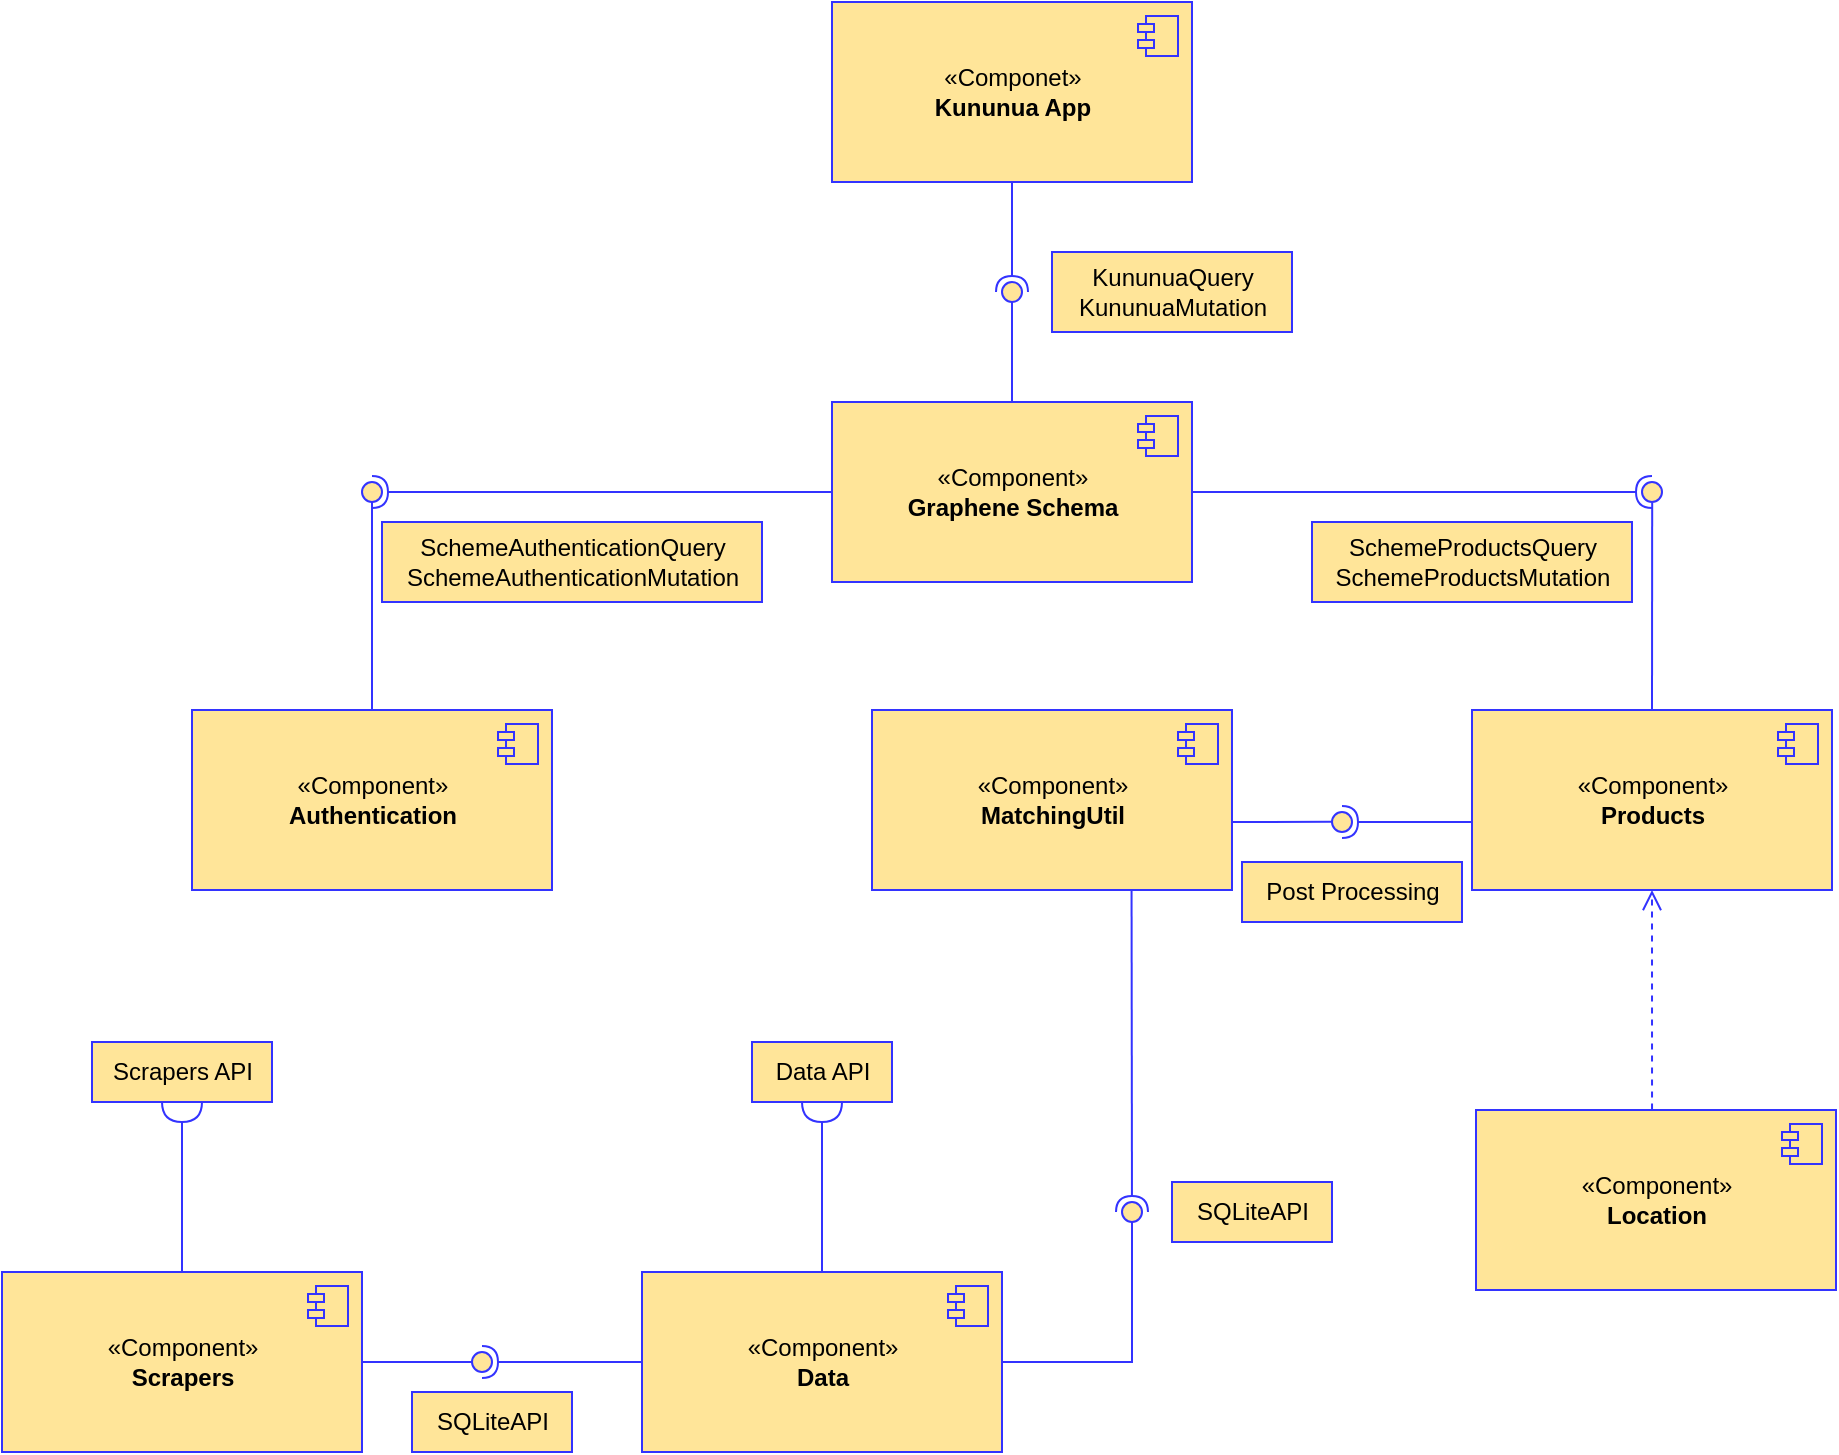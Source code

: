 <mxfile version="21.3.7" type="device">
  <diagram id="_8XqnitCR5riVehCX4SC" name="Página-1">
    <mxGraphModel dx="1451" dy="2221" grid="1" gridSize="10" guides="1" tooltips="1" connect="1" arrows="1" fold="1" page="1" pageScale="1" pageWidth="827" pageHeight="1169" math="0" shadow="0">
      <root>
        <mxCell id="0" />
        <mxCell id="1" parent="0" />
        <mxCell id="JRvN3a9iTkNBa2zJibEE-9" value="«Componet»&lt;br&gt;&lt;b&gt;Kununua App&lt;/b&gt;" style="html=1;dropTarget=0;shadow=0;fillColor=#FFE599;strokeColor=#3333FF;" parent="1" vertex="1">
          <mxGeometry x="1090" y="-10" width="180" height="90" as="geometry" />
        </mxCell>
        <mxCell id="JRvN3a9iTkNBa2zJibEE-10" value="" style="shape=module;jettyWidth=8;jettyHeight=4;shadow=0;fillColor=#FFE599;strokeColor=#3333FF;" parent="JRvN3a9iTkNBa2zJibEE-9" vertex="1">
          <mxGeometry x="1" width="20" height="20" relative="1" as="geometry">
            <mxPoint x="-27" y="7" as="offset" />
          </mxGeometry>
        </mxCell>
        <mxCell id="JRvN3a9iTkNBa2zJibEE-11" value="«Component»&lt;br&gt;&lt;b&gt;Graphene Schema&lt;/b&gt;" style="html=1;dropTarget=0;shadow=0;fillColor=#FFE599;strokeColor=#3333FF;" parent="1" vertex="1">
          <mxGeometry x="1090" y="190" width="180" height="90" as="geometry" />
        </mxCell>
        <mxCell id="JRvN3a9iTkNBa2zJibEE-12" value="" style="shape=module;jettyWidth=8;jettyHeight=4;shadow=0;fillColor=#FFE599;strokeColor=#3333FF;" parent="JRvN3a9iTkNBa2zJibEE-11" vertex="1">
          <mxGeometry x="1" width="20" height="20" relative="1" as="geometry">
            <mxPoint x="-27" y="7" as="offset" />
          </mxGeometry>
        </mxCell>
        <mxCell id="3MMH90Jp72VdnezdmtRq-1" value="«Component»&lt;br&gt;&lt;b&gt;Authentication&lt;/b&gt;" style="html=1;dropTarget=0;shadow=0;fillColor=#FFE599;strokeColor=#3333FF;" parent="1" vertex="1">
          <mxGeometry x="770" y="344" width="180" height="90" as="geometry" />
        </mxCell>
        <mxCell id="3MMH90Jp72VdnezdmtRq-2" value="" style="shape=module;jettyWidth=8;jettyHeight=4;shadow=0;fillColor=#FFE599;strokeColor=#3333FF;" parent="3MMH90Jp72VdnezdmtRq-1" vertex="1">
          <mxGeometry x="1" width="20" height="20" relative="1" as="geometry">
            <mxPoint x="-27" y="7" as="offset" />
          </mxGeometry>
        </mxCell>
        <mxCell id="3MMH90Jp72VdnezdmtRq-3" value="«Component»&lt;br&gt;&lt;b&gt;Data&lt;/b&gt;" style="html=1;dropTarget=0;shadow=0;fillColor=#FFE599;strokeColor=#3333FF;" parent="1" vertex="1">
          <mxGeometry x="995" y="625" width="180" height="90" as="geometry" />
        </mxCell>
        <mxCell id="3MMH90Jp72VdnezdmtRq-4" value="" style="shape=module;jettyWidth=8;jettyHeight=4;shadow=0;fillColor=#FFE599;strokeColor=#3333FF;" parent="3MMH90Jp72VdnezdmtRq-3" vertex="1">
          <mxGeometry x="1" width="20" height="20" relative="1" as="geometry">
            <mxPoint x="-27" y="7" as="offset" />
          </mxGeometry>
        </mxCell>
        <mxCell id="3MMH90Jp72VdnezdmtRq-7" value="«Component»&lt;br&gt;&lt;b&gt;Location&lt;br&gt;&lt;/b&gt;" style="html=1;dropTarget=0;shadow=0;fillColor=#FFE599;strokeColor=#3333FF;" parent="1" vertex="1">
          <mxGeometry x="1412" y="544" width="180" height="90" as="geometry" />
        </mxCell>
        <mxCell id="3MMH90Jp72VdnezdmtRq-8" value="" style="shape=module;jettyWidth=8;jettyHeight=4;shadow=0;fillColor=#FFE599;strokeColor=#3333FF;" parent="3MMH90Jp72VdnezdmtRq-7" vertex="1">
          <mxGeometry x="1" width="20" height="20" relative="1" as="geometry">
            <mxPoint x="-27" y="7" as="offset" />
          </mxGeometry>
        </mxCell>
        <mxCell id="3MMH90Jp72VdnezdmtRq-9" value="«Component»&lt;br&gt;&lt;b&gt;Products&lt;br&gt;&lt;/b&gt;" style="html=1;dropTarget=0;shadow=0;fillColor=#FFE599;strokeColor=#3333FF;" parent="1" vertex="1">
          <mxGeometry x="1410" y="344" width="180" height="90" as="geometry" />
        </mxCell>
        <mxCell id="3MMH90Jp72VdnezdmtRq-10" value="" style="shape=module;jettyWidth=8;jettyHeight=4;shadow=0;fillColor=#FFE599;strokeColor=#3333FF;" parent="3MMH90Jp72VdnezdmtRq-9" vertex="1">
          <mxGeometry x="1" width="20" height="20" relative="1" as="geometry">
            <mxPoint x="-27" y="7" as="offset" />
          </mxGeometry>
        </mxCell>
        <mxCell id="3MMH90Jp72VdnezdmtRq-11" value="«Component»&lt;br&gt;&lt;b&gt;Scrapers&lt;br&gt;&lt;/b&gt;" style="html=1;dropTarget=0;shadow=0;fillColor=#FFE599;strokeColor=#3333FF;" parent="1" vertex="1">
          <mxGeometry x="675" y="625" width="180" height="90" as="geometry" />
        </mxCell>
        <mxCell id="3MMH90Jp72VdnezdmtRq-12" value="" style="shape=module;jettyWidth=8;jettyHeight=4;shadow=0;fillColor=#FFE599;strokeColor=#3333FF;" parent="3MMH90Jp72VdnezdmtRq-11" vertex="1">
          <mxGeometry x="1" width="20" height="20" relative="1" as="geometry">
            <mxPoint x="-27" y="7" as="offset" />
          </mxGeometry>
        </mxCell>
        <mxCell id="3MMH90Jp72VdnezdmtRq-23" value="" style="rounded=0;orthogonalLoop=1;jettySize=auto;html=1;endArrow=halfCircle;endFill=0;endSize=6;strokeWidth=1;shadow=0;fillColor=#FFE599;strokeColor=#3333FF;exitX=0.5;exitY=1;exitDx=0;exitDy=0;entryX=0.5;entryY=0.5;entryDx=0;entryDy=0;entryPerimeter=0;" parent="1" source="JRvN3a9iTkNBa2zJibEE-9" target="3MMH90Jp72VdnezdmtRq-26" edge="1">
          <mxGeometry relative="1" as="geometry">
            <mxPoint x="1330" y="90" as="sourcePoint" />
            <Array as="points">
              <mxPoint x="1180" y="110" />
              <mxPoint x="1180" y="120" />
            </Array>
            <mxPoint x="1310" y="170" as="targetPoint" />
          </mxGeometry>
        </mxCell>
        <mxCell id="3MMH90Jp72VdnezdmtRq-26" value="" style="ellipse;whiteSpace=wrap;html=1;fontFamily=Helvetica;fontSize=12;fontColor=#000000;align=center;strokeColor=#3333FF;fillColor=#FFE599;points=[];aspect=fixed;resizable=0;shadow=0;" parent="1" vertex="1">
          <mxGeometry x="1175" y="130" width="10" height="10" as="geometry" />
        </mxCell>
        <mxCell id="3MMH90Jp72VdnezdmtRq-27" value="" style="rounded=0;orthogonalLoop=1;jettySize=auto;html=1;endArrow=none;endFill=0;shadow=0;fillColor=#FFE599;strokeColor=#3333FF;exitX=0.5;exitY=0;exitDx=0;exitDy=0;" parent="1" source="JRvN3a9iTkNBa2zJibEE-11" edge="1">
          <mxGeometry relative="1" as="geometry">
            <mxPoint x="1380" y="270" as="sourcePoint" />
            <mxPoint x="1180" y="140" as="targetPoint" />
            <Array as="points">
              <mxPoint x="1180" y="170" />
            </Array>
          </mxGeometry>
        </mxCell>
        <mxCell id="3MMH90Jp72VdnezdmtRq-28" value="KununuaQuery&lt;br&gt;KununuaMutation" style="text;html=1;align=center;verticalAlign=middle;resizable=0;points=[];autosize=1;shadow=0;fillColor=#FFE599;strokeColor=#3333FF;" parent="1" vertex="1">
          <mxGeometry x="1200" y="115" width="120" height="40" as="geometry" />
        </mxCell>
        <mxCell id="3MMH90Jp72VdnezdmtRq-38" value="" style="rounded=0;orthogonalLoop=1;jettySize=auto;html=1;endArrow=none;endFill=0;shadow=0;fillColor=#FFE599;strokeColor=#3333FF;exitX=0.5;exitY=0;exitDx=0;exitDy=0;" parent="1" source="3MMH90Jp72VdnezdmtRq-1" target="3MMH90Jp72VdnezdmtRq-40" edge="1">
          <mxGeometry relative="1" as="geometry">
            <mxPoint x="890" y="250" as="sourcePoint" />
          </mxGeometry>
        </mxCell>
        <mxCell id="3MMH90Jp72VdnezdmtRq-39" value="" style="rounded=0;orthogonalLoop=1;jettySize=auto;html=1;endArrow=halfCircle;endFill=0;entryX=0.5;entryY=0.5;entryDx=0;entryDy=0;endSize=6;strokeWidth=1;shadow=0;fillColor=#FFE599;strokeColor=#3333FF;exitX=0;exitY=0.5;exitDx=0;exitDy=0;" parent="1" source="JRvN3a9iTkNBa2zJibEE-11" target="3MMH90Jp72VdnezdmtRq-40" edge="1">
          <mxGeometry relative="1" as="geometry">
            <mxPoint x="750" y="360" as="sourcePoint" />
          </mxGeometry>
        </mxCell>
        <mxCell id="3MMH90Jp72VdnezdmtRq-40" value="" style="ellipse;whiteSpace=wrap;html=1;fontFamily=Helvetica;fontSize=12;fontColor=#000000;align=center;strokeColor=#3333FF;fillColor=#FFE599;points=[];aspect=fixed;resizable=0;shadow=0;" parent="1" vertex="1">
          <mxGeometry x="855" y="230" width="10" height="10" as="geometry" />
        </mxCell>
        <mxCell id="3MMH90Jp72VdnezdmtRq-41" value="SchemeAuthenticationQuery&lt;br&gt;SchemeAuthenticationMutation" style="text;html=1;align=center;verticalAlign=middle;resizable=0;points=[];autosize=1;shadow=0;fillColor=#FFE599;strokeColor=#3333FF;" parent="1" vertex="1">
          <mxGeometry x="865" y="250" width="190" height="40" as="geometry" />
        </mxCell>
        <mxCell id="3MMH90Jp72VdnezdmtRq-42" value="SchemeProductsQuery&lt;br&gt;SchemeProductsMutation" style="text;html=1;align=center;verticalAlign=middle;resizable=0;points=[];autosize=1;shadow=0;fillColor=#FFE599;strokeColor=#3333FF;" parent="1" vertex="1">
          <mxGeometry x="1330" y="250" width="160" height="40" as="geometry" />
        </mxCell>
        <mxCell id="3MMH90Jp72VdnezdmtRq-44" value="" style="rounded=0;orthogonalLoop=1;jettySize=auto;html=1;endArrow=halfCircle;endFill=0;endSize=6;strokeWidth=1;shadow=0;fillColor=#FFE599;strokeColor=#3333FF;exitX=1;exitY=0.5;exitDx=0;exitDy=0;" parent="1" source="JRvN3a9iTkNBa2zJibEE-11" edge="1">
          <mxGeometry relative="1" as="geometry">
            <mxPoint x="1100" y="245" as="sourcePoint" />
            <mxPoint x="1500" y="235" as="targetPoint" />
          </mxGeometry>
        </mxCell>
        <mxCell id="3MMH90Jp72VdnezdmtRq-45" value="" style="ellipse;whiteSpace=wrap;html=1;fontFamily=Helvetica;fontSize=12;fontColor=#000000;align=center;strokeColor=#3333FF;fillColor=#FFE599;points=[];aspect=fixed;resizable=0;shadow=0;" parent="1" vertex="1">
          <mxGeometry x="1495" y="230" width="10" height="10" as="geometry" />
        </mxCell>
        <mxCell id="3MMH90Jp72VdnezdmtRq-46" value="" style="rounded=0;orthogonalLoop=1;jettySize=auto;html=1;endArrow=none;endFill=0;shadow=0;fillColor=#FFE599;strokeColor=#3333FF;exitX=0.5;exitY=0;exitDx=0;exitDy=0;entryX=0.509;entryY=1.037;entryDx=0;entryDy=0;entryPerimeter=0;" parent="1" source="3MMH90Jp72VdnezdmtRq-9" target="3MMH90Jp72VdnezdmtRq-45" edge="1">
          <mxGeometry relative="1" as="geometry">
            <mxPoint x="1499.55" y="454" as="sourcePoint" />
            <mxPoint x="1499.55" y="254" as="targetPoint" />
          </mxGeometry>
        </mxCell>
        <mxCell id="3MMH90Jp72VdnezdmtRq-48" value="" style="html=1;verticalAlign=bottom;endArrow=open;dashed=1;endSize=8;shadow=0;fillColor=#FFE599;strokeColor=#3333FF;entryX=0.5;entryY=1;entryDx=0;entryDy=0;exitX=0.489;exitY=-0.003;exitDx=0;exitDy=0;exitPerimeter=0;" parent="1" source="3MMH90Jp72VdnezdmtRq-7" target="3MMH90Jp72VdnezdmtRq-9" edge="1">
          <mxGeometry relative="1" as="geometry">
            <mxPoint x="1500" y="540" as="sourcePoint" />
            <mxPoint x="1505" y="498.47" as="targetPoint" />
            <Array as="points" />
          </mxGeometry>
        </mxCell>
        <mxCell id="3MMH90Jp72VdnezdmtRq-49" value="" style="shape=requiredInterface;html=1;verticalLabelPosition=bottom;direction=south;shadow=0;fillColor=#FFE599;strokeColor=#3333FF;" parent="1" vertex="1">
          <mxGeometry x="755" y="540" width="20" height="10" as="geometry" />
        </mxCell>
        <mxCell id="3MMH90Jp72VdnezdmtRq-50" value="Scrapers API" style="text;html=1;align=center;verticalAlign=middle;resizable=0;points=[];autosize=1;shadow=0;fillColor=#FFE599;strokeColor=#3333FF;" parent="1" vertex="1">
          <mxGeometry x="720" y="510" width="90" height="30" as="geometry" />
        </mxCell>
        <mxCell id="3MMH90Jp72VdnezdmtRq-51" value="" style="endArrow=none;html=1;shadow=0;fillColor=#FFE599;strokeColor=#3333FF;exitX=0.5;exitY=0;exitDx=0;exitDy=0;entryX=1;entryY=0.5;entryDx=0;entryDy=0;entryPerimeter=0;" parent="1" source="3MMH90Jp72VdnezdmtRq-11" target="3MMH90Jp72VdnezdmtRq-49" edge="1">
          <mxGeometry width="50" height="50" relative="1" as="geometry">
            <mxPoint x="764.71" y="608" as="sourcePoint" />
            <mxPoint x="764.71" y="548" as="targetPoint" />
            <Array as="points" />
          </mxGeometry>
        </mxCell>
        <mxCell id="3MMH90Jp72VdnezdmtRq-55" value="" style="shape=requiredInterface;html=1;verticalLabelPosition=bottom;direction=south;shadow=0;fillColor=#FFE599;strokeColor=#3333FF;" parent="1" vertex="1">
          <mxGeometry x="1075" y="540" width="20" height="10" as="geometry" />
        </mxCell>
        <mxCell id="3MMH90Jp72VdnezdmtRq-56" value="Data API" style="text;html=1;align=center;verticalAlign=middle;resizable=0;points=[];autosize=1;shadow=0;fillColor=#FFE599;strokeColor=#3333FF;" parent="1" vertex="1">
          <mxGeometry x="1050" y="510" width="70" height="30" as="geometry" />
        </mxCell>
        <mxCell id="3MMH90Jp72VdnezdmtRq-57" value="" style="endArrow=none;html=1;shadow=0;fillColor=#FFE599;strokeColor=#3333FF;exitX=0.5;exitY=0;exitDx=0;exitDy=0;entryX=1;entryY=0.5;entryDx=0;entryDy=0;entryPerimeter=0;" parent="1" source="3MMH90Jp72VdnezdmtRq-3" target="3MMH90Jp72VdnezdmtRq-55" edge="1">
          <mxGeometry width="50" height="50" relative="1" as="geometry">
            <mxPoint x="1070" y="620" as="sourcePoint" />
            <mxPoint x="1069.71" y="553" as="targetPoint" />
            <Array as="points" />
          </mxGeometry>
        </mxCell>
        <mxCell id="uw5NWPSay4v6NuRQpnbQ-1" value="«Component»&lt;br&gt;&lt;b&gt;MatchingUtil&lt;/b&gt;" style="html=1;dropTarget=0;shadow=0;fillColor=#FFE599;strokeColor=#3333FF;" vertex="1" parent="1">
          <mxGeometry x="1110" y="344" width="180" height="90" as="geometry" />
        </mxCell>
        <mxCell id="uw5NWPSay4v6NuRQpnbQ-2" value="" style="shape=module;jettyWidth=8;jettyHeight=4;shadow=0;fillColor=#FFE599;strokeColor=#3333FF;" vertex="1" parent="uw5NWPSay4v6NuRQpnbQ-1">
          <mxGeometry x="1" width="20" height="20" relative="1" as="geometry">
            <mxPoint x="-27" y="7" as="offset" />
          </mxGeometry>
        </mxCell>
        <mxCell id="uw5NWPSay4v6NuRQpnbQ-3" value="" style="rounded=0;orthogonalLoop=1;jettySize=auto;html=1;endArrow=none;endFill=0;shadow=0;fillColor=#FFE599;strokeColor=#3333FF;exitX=1;exitY=0.5;exitDx=0;exitDy=0;" edge="1" parent="1" source="3MMH90Jp72VdnezdmtRq-3">
          <mxGeometry relative="1" as="geometry">
            <mxPoint x="1241" y="674" as="sourcePoint" />
            <mxPoint x="1240" y="600" as="targetPoint" />
            <Array as="points">
              <mxPoint x="1240" y="670" />
            </Array>
          </mxGeometry>
        </mxCell>
        <mxCell id="uw5NWPSay4v6NuRQpnbQ-4" value="" style="ellipse;whiteSpace=wrap;html=1;fontFamily=Helvetica;fontSize=12;fontColor=#000000;align=center;strokeColor=#3333FF;fillColor=#FFE599;points=[];aspect=fixed;resizable=0;shadow=0;" vertex="1" parent="1">
          <mxGeometry x="1235" y="590" width="10" height="10" as="geometry" />
        </mxCell>
        <mxCell id="uw5NWPSay4v6NuRQpnbQ-6" value="" style="rounded=0;orthogonalLoop=1;jettySize=auto;html=1;endArrow=halfCircle;endFill=0;endSize=6;strokeWidth=1;shadow=0;fillColor=#FFE599;strokeColor=#3333FF;exitX=0.721;exitY=1.002;exitDx=0;exitDy=0;exitPerimeter=0;" edge="1" parent="1" source="uw5NWPSay4v6NuRQpnbQ-1">
          <mxGeometry relative="1" as="geometry">
            <mxPoint x="1239" y="470" as="sourcePoint" />
            <mxPoint x="1240" y="595" as="targetPoint" />
          </mxGeometry>
        </mxCell>
        <mxCell id="uw5NWPSay4v6NuRQpnbQ-7" value="SQLiteAPI" style="text;html=1;align=center;verticalAlign=middle;resizable=0;points=[];autosize=1;shadow=0;fillColor=#FFE599;strokeColor=#3333FF;" vertex="1" parent="1">
          <mxGeometry x="1260" y="580" width="80" height="30" as="geometry" />
        </mxCell>
        <mxCell id="uw5NWPSay4v6NuRQpnbQ-8" value="" style="rounded=0;orthogonalLoop=1;jettySize=auto;html=1;endArrow=none;endFill=0;shadow=0;fillColor=#FFE599;strokeColor=#3333FF;exitX=1;exitY=0.5;exitDx=0;exitDy=0;" edge="1" parent="1" source="3MMH90Jp72VdnezdmtRq-11">
          <mxGeometry relative="1" as="geometry">
            <mxPoint x="940" y="684" as="sourcePoint" />
            <mxPoint x="910" y="670" as="targetPoint" />
          </mxGeometry>
        </mxCell>
        <mxCell id="uw5NWPSay4v6NuRQpnbQ-9" value="" style="ellipse;whiteSpace=wrap;html=1;fontFamily=Helvetica;fontSize=12;fontColor=#000000;align=center;strokeColor=#3333FF;fillColor=#FFE599;points=[];aspect=fixed;resizable=0;shadow=0;" vertex="1" parent="1">
          <mxGeometry x="910" y="665" width="10" height="10" as="geometry" />
        </mxCell>
        <mxCell id="uw5NWPSay4v6NuRQpnbQ-10" value="" style="rounded=0;orthogonalLoop=1;jettySize=auto;html=1;endArrow=halfCircle;endFill=0;endSize=6;strokeWidth=1;shadow=0;fillColor=#FFE599;strokeColor=#3333FF;exitX=0;exitY=0.5;exitDx=0;exitDy=0;entryX=0.5;entryY=0.5;entryDx=0;entryDy=0;entryPerimeter=0;" edge="1" parent="1" source="3MMH90Jp72VdnezdmtRq-3" target="uw5NWPSay4v6NuRQpnbQ-9">
          <mxGeometry relative="1" as="geometry">
            <mxPoint x="930" y="607.5" as="sourcePoint" />
            <mxPoint x="930" y="680" as="targetPoint" />
          </mxGeometry>
        </mxCell>
        <mxCell id="uw5NWPSay4v6NuRQpnbQ-11" value="SQLiteAPI" style="text;html=1;align=center;verticalAlign=middle;resizable=0;points=[];autosize=1;shadow=0;fillColor=#FFE599;strokeColor=#3333FF;" vertex="1" parent="1">
          <mxGeometry x="880" y="685" width="80" height="30" as="geometry" />
        </mxCell>
        <mxCell id="uw5NWPSay4v6NuRQpnbQ-13" value="" style="rounded=0;orthogonalLoop=1;jettySize=auto;html=1;endArrow=none;endFill=0;shadow=0;fillColor=#FFE599;strokeColor=#3333FF;exitX=1;exitY=0.5;exitDx=0;exitDy=0;entryX=-0.013;entryY=0.485;entryDx=0;entryDy=0;entryPerimeter=0;" edge="1" parent="1" target="uw5NWPSay4v6NuRQpnbQ-16">
          <mxGeometry relative="1" as="geometry">
            <mxPoint x="1290" y="400" as="sourcePoint" />
            <mxPoint x="1330" y="400" as="targetPoint" />
          </mxGeometry>
        </mxCell>
        <mxCell id="uw5NWPSay4v6NuRQpnbQ-14" value="" style="rounded=0;orthogonalLoop=1;jettySize=auto;html=1;endArrow=halfCircle;endFill=0;endSize=6;strokeWidth=1;shadow=0;fillColor=#FFE599;strokeColor=#3333FF;entryX=0.5;entryY=0.5;entryDx=0;entryDy=0;entryPerimeter=0;" edge="1" parent="1" target="uw5NWPSay4v6NuRQpnbQ-16">
          <mxGeometry relative="1" as="geometry">
            <mxPoint x="1410" y="400" as="sourcePoint" />
            <mxPoint x="1350" y="400" as="targetPoint" />
          </mxGeometry>
        </mxCell>
        <mxCell id="uw5NWPSay4v6NuRQpnbQ-15" value="Post Processing" style="text;html=1;align=center;verticalAlign=middle;resizable=0;points=[];autosize=1;shadow=0;fillColor=#FFE599;strokeColor=#3333FF;" vertex="1" parent="1">
          <mxGeometry x="1295" y="420" width="110" height="30" as="geometry" />
        </mxCell>
        <mxCell id="uw5NWPSay4v6NuRQpnbQ-16" value="" style="ellipse;whiteSpace=wrap;html=1;fontFamily=Helvetica;fontSize=12;fontColor=#000000;align=center;strokeColor=#3333FF;fillColor=#FFE599;points=[];aspect=fixed;resizable=0;shadow=0;" vertex="1" parent="1">
          <mxGeometry x="1340" y="395" width="10" height="10" as="geometry" />
        </mxCell>
      </root>
    </mxGraphModel>
  </diagram>
</mxfile>
